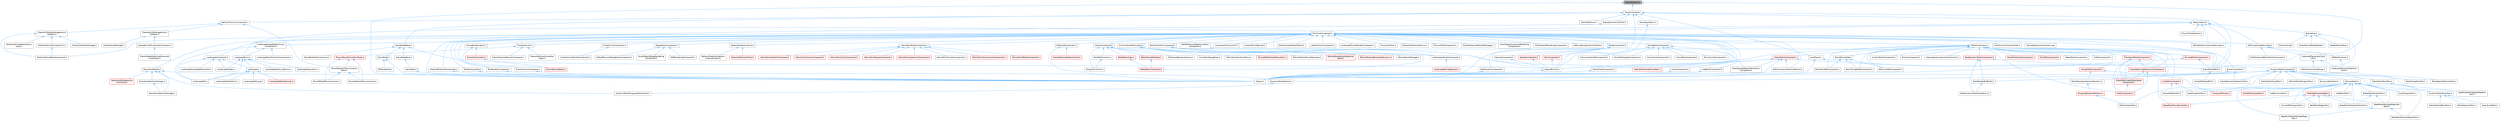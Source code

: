 digraph "PlayerMuteList.h"
{
 // INTERACTIVE_SVG=YES
 // LATEX_PDF_SIZE
  bgcolor="transparent";
  edge [fontname=Helvetica,fontsize=10,labelfontname=Helvetica,labelfontsize=10];
  node [fontname=Helvetica,fontsize=10,shape=box,height=0.2,width=0.4];
  Node1 [id="Node000001",label="PlayerMuteList.h",height=0.2,width=0.4,color="gray40", fillcolor="grey60", style="filled", fontcolor="black",tooltip=" "];
  Node1 -> Node2 [id="edge1_Node000001_Node000002",dir="back",color="steelblue1",style="solid",tooltip=" "];
  Node2 [id="Node000002",label="Engine.h",height=0.2,width=0.4,color="grey40", fillcolor="white", style="filled",URL="$d1/d34/Public_2Engine_8h.html",tooltip=" "];
  Node1 -> Node3 [id="edge2_Node000001_Node000003",dir="back",color="steelblue1",style="solid",tooltip=" "];
  Node3 [id="Node000003",label="EngineSharedPCH.h",height=0.2,width=0.4,color="grey40", fillcolor="white", style="filled",URL="$dc/dbb/EngineSharedPCH_8h.html",tooltip=" "];
  Node3 -> Node4 [id="edge3_Node000003_Node000004",dir="back",color="steelblue1",style="solid",tooltip=" "];
  Node4 [id="Node000004",label="UnrealEdSharedPCH.h",height=0.2,width=0.4,color="grey40", fillcolor="white", style="filled",URL="$d1/de6/UnrealEdSharedPCH_8h.html",tooltip=" "];
  Node1 -> Node5 [id="edge4_Node000001_Node000005",dir="back",color="steelblue1",style="solid",tooltip=" "];
  Node5 [id="Node000005",label="PlayerController.h",height=0.2,width=0.4,color="grey40", fillcolor="white", style="filled",URL="$db/db4/PlayerController_8h.html",tooltip=" "];
  Node5 -> Node6 [id="edge5_Node000005_Node000006",dir="back",color="steelblue1",style="solid",tooltip=" "];
  Node6 [id="Node000006",label="BodyInstance.h",height=0.2,width=0.4,color="grey40", fillcolor="white", style="filled",URL="$d3/d42/BodyInstance_8h.html",tooltip=" "];
  Node6 -> Node7 [id="edge6_Node000006_Node000007",dir="back",color="steelblue1",style="solid",tooltip=" "];
  Node7 [id="Node000007",label="BodySetup.h",height=0.2,width=0.4,color="grey40", fillcolor="white", style="filled",URL="$d8/d7b/BodySetup_8h.html",tooltip=" "];
  Node7 -> Node8 [id="edge7_Node000007_Node000008",dir="back",color="steelblue1",style="solid",tooltip=" "];
  Node8 [id="Node000008",label="ChaosCooking.h",height=0.2,width=0.4,color="grey40", fillcolor="white", style="filled",URL="$de/d88/ChaosCooking_8h.html",tooltip=" "];
  Node7 -> Node9 [id="edge8_Node000007_Node000009",dir="back",color="steelblue1",style="solid",tooltip=" "];
  Node9 [id="Node000009",label="ChaosDerivedDataReader.h",height=0.2,width=0.4,color="grey40", fillcolor="white", style="filled",URL="$de/d70/ChaosDerivedDataReader_8h.html",tooltip=" "];
  Node7 -> Node10 [id="edge9_Node000007_Node000010",dir="back",color="steelblue1",style="solid",tooltip=" "];
  Node10 [id="Node000010",label="DynamicMeshComponent.h",height=0.2,width=0.4,color="grey40", fillcolor="white", style="filled",URL="$d8/d66/DynamicMeshComponent_8h.html",tooltip=" "];
  Node10 -> Node11 [id="edge10_Node000010_Node000011",dir="back",color="steelblue1",style="solid",tooltip=" "];
  Node11 [id="Node000011",label="DataflowEditorWeightMapPaint\lTool.h",height=0.2,width=0.4,color="grey40", fillcolor="white", style="filled",URL="$db/d46/DataflowEditorWeightMapPaintTool_8h.html",tooltip=" "];
  Node10 -> Node12 [id="edge11_Node000010_Node000012",dir="back",color="steelblue1",style="solid",tooltip=" "];
  Node12 [id="Node000012",label="DeformMeshPolygonsTool.h",height=0.2,width=0.4,color="grey40", fillcolor="white", style="filled",URL="$db/d72/DeformMeshPolygonsTool_8h.html",tooltip=" "];
  Node10 -> Node13 [id="edge12_Node000010_Node000013",dir="back",color="steelblue1",style="solid",tooltip=" "];
  Node13 [id="Node000013",label="DynamicMeshActor.h",height=0.2,width=0.4,color="grey40", fillcolor="white", style="filled",URL="$d1/d71/DynamicMeshActor_8h.html",tooltip=" "];
  Node10 -> Node14 [id="edge13_Node000010_Node000014",dir="back",color="steelblue1",style="solid",tooltip=" "];
  Node14 [id="Node000014",label="DynamicMeshBrushTool.h",height=0.2,width=0.4,color="grey40", fillcolor="white", style="filled",URL="$da/d04/DynamicMeshBrushTool_8h.html",tooltip=" "];
  Node14 -> Node15 [id="edge14_Node000014_Node000015",dir="back",color="steelblue1",style="solid",tooltip=" "];
  Node15 [id="Node000015",label="MeshAttributePaintTool.h",height=0.2,width=0.4,color="grey40", fillcolor="white", style="filled",URL="$d3/d29/MeshAttributePaintTool_8h.html",tooltip=" "];
  Node14 -> Node16 [id="edge15_Node000014_Node000016",dir="back",color="steelblue1",style="solid",tooltip=" "];
  Node16 [id="Node000016",label="MeshSelectionTool.h",height=0.2,width=0.4,color="grey40", fillcolor="white", style="filled",URL="$d8/d80/MeshSelectionTool_8h.html",tooltip=" "];
  Node14 -> Node17 [id="edge16_Node000014_Node000017",dir="back",color="steelblue1",style="solid",tooltip=" "];
  Node17 [id="Node000017",label="SeamSculptTool.h",height=0.2,width=0.4,color="grey40", fillcolor="white", style="filled",URL="$d1/d31/SeamSculptTool_8h.html",tooltip=" "];
  Node10 -> Node18 [id="edge17_Node000010_Node000018",dir="back",color="steelblue1",style="solid",tooltip=" "];
  Node18 [id="Node000018",label="DynamicMeshSelector.h",height=0.2,width=0.4,color="grey40", fillcolor="white", style="filled",URL="$dc/d01/DynamicMeshSelector_8h.html",tooltip=" "];
  Node18 -> Node19 [id="edge18_Node000018_Node000019",dir="back",color="steelblue1",style="solid",tooltip=" "];
  Node19 [id="Node000019",label="DynamicMeshPolygroupTransformer.h",height=0.2,width=0.4,color="grey40", fillcolor="white", style="filled",URL="$dc/db2/DynamicMeshPolygroupTransformer_8h.html",tooltip=" "];
  Node10 -> Node20 [id="edge19_Node000010_Node000020",dir="back",color="steelblue1",style="solid",tooltip=" "];
  Node20 [id="Node000020",label="EditUVIslandsTool.h",height=0.2,width=0.4,color="grey40", fillcolor="white", style="filled",URL="$d0/de4/EditUVIslandsTool_8h.html",tooltip=" "];
  Node10 -> Node21 [id="edge20_Node000010_Node000021",dir="back",color="steelblue1",style="solid",tooltip=" "];
  Node21 [id="Node000021",label="MeshGroupPaintTool.h",height=0.2,width=0.4,color="grey40", fillcolor="white", style="filled",URL="$dd/d04/MeshGroupPaintTool_8h.html",tooltip=" "];
  Node10 -> Node22 [id="edge21_Node000010_Node000022",dir="back",color="steelblue1",style="solid",tooltip=" "];
  Node22 [id="Node000022",label="MeshRenderBufferSet.h",height=0.2,width=0.4,color="grey40", fillcolor="white", style="filled",URL="$de/dc2/MeshRenderBufferSet_8h.html",tooltip=" "];
  Node22 -> Node23 [id="edge22_Node000022_Node000023",dir="back",color="steelblue1",style="solid",tooltip=" "];
  Node23 [id="Node000023",label="BaseDynamicMeshSceneProxy.h",height=0.2,width=0.4,color="grey40", fillcolor="white", style="filled",URL="$d2/dee/BaseDynamicMeshSceneProxy_8h.html",tooltip=" "];
  Node10 -> Node24 [id="edge23_Node000010_Node000024",dir="back",color="steelblue1",style="solid",tooltip=" "];
  Node24 [id="Node000024",label="MeshSpaceDeformerTool.h",height=0.2,width=0.4,color="grey40", fillcolor="white", style="filled",URL="$d7/dc8/MeshSpaceDeformerTool_8h.html",tooltip=" "];
  Node10 -> Node25 [id="edge24_Node000010_Node000025",dir="back",color="steelblue1",style="solid",tooltip=" "];
  Node25 [id="Node000025",label="MeshTopologySelectionMechanic.h",height=0.2,width=0.4,color="grey40", fillcolor="white", style="filled",URL="$d5/d15/MeshTopologySelectionMechanic_8h.html",tooltip=" "];
  Node25 -> Node26 [id="edge25_Node000025_Node000026",dir="back",color="steelblue1",style="solid",tooltip=" "];
  Node26 [id="Node000026",label="PolygonSelectionMechanic.h",height=0.2,width=0.4,color="red", fillcolor="#FFF0F0", style="filled",URL="$da/dff/PolygonSelectionMechanic_8h.html",tooltip=" "];
  Node26 -> Node20 [id="edge26_Node000026_Node000020",dir="back",color="steelblue1",style="solid",tooltip=" "];
  Node10 -> Node28 [id="edge27_Node000010_Node000028",dir="back",color="steelblue1",style="solid",tooltip=" "];
  Node28 [id="Node000028",label="MeshVertexPaintTool.h",height=0.2,width=0.4,color="grey40", fillcolor="white", style="filled",URL="$db/d74/MeshVertexPaintTool_8h.html",tooltip=" "];
  Node28 -> Node11 [id="edge28_Node000028_Node000011",dir="back",color="steelblue1",style="solid",tooltip=" "];
  Node10 -> Node29 [id="edge29_Node000010_Node000029",dir="back",color="steelblue1",style="solid",tooltip=" "];
  Node29 [id="Node000029",label="MeshVertexSculptTool.h",height=0.2,width=0.4,color="grey40", fillcolor="white", style="filled",URL="$dc/da6/MeshVertexSculptTool_8h.html",tooltip=" "];
  Node10 -> Node30 [id="edge30_Node000010_Node000030",dir="back",color="steelblue1",style="solid",tooltip=" "];
  Node30 [id="Node000030",label="PreviewMesh.h",height=0.2,width=0.4,color="grey40", fillcolor="white", style="filled",URL="$d6/d30/PreviewMesh_8h.html",tooltip=" "];
  Node30 -> Node31 [id="edge31_Node000030_Node000031",dir="back",color="steelblue1",style="solid",tooltip=" "];
  Node31 [id="Node000031",label="AddPatchTool.h",height=0.2,width=0.4,color="grey40", fillcolor="white", style="filled",URL="$d5/deb/AddPatchTool_8h.html",tooltip=" "];
  Node30 -> Node32 [id="edge32_Node000030_Node000032",dir="back",color="steelblue1",style="solid",tooltip=" "];
  Node32 [id="Node000032",label="AddPrimitiveTool.h",height=0.2,width=0.4,color="grey40", fillcolor="white", style="filled",URL="$d5/dbf/AddPrimitiveTool_8h.html",tooltip=" "];
  Node30 -> Node33 [id="edge33_Node000030_Node000033",dir="back",color="steelblue1",style="solid",tooltip=" "];
  Node33 [id="Node000033",label="BakeMeshAttributeMapsTool.h",height=0.2,width=0.4,color="grey40", fillcolor="white", style="filled",URL="$d8/d14/BakeMeshAttributeMapsTool_8h.html",tooltip=" "];
  Node30 -> Node34 [id="edge34_Node000030_Node000034",dir="back",color="steelblue1",style="solid",tooltip=" "];
  Node34 [id="Node000034",label="BakeMeshAttributeMapsTool\lBase.h",height=0.2,width=0.4,color="grey40", fillcolor="white", style="filled",URL="$dc/d68/BakeMeshAttributeMapsToolBase_8h.html",tooltip=" "];
  Node34 -> Node33 [id="edge35_Node000034_Node000033",dir="back",color="steelblue1",style="solid",tooltip=" "];
  Node34 -> Node35 [id="edge36_Node000034_Node000035",dir="back",color="steelblue1",style="solid",tooltip=" "];
  Node35 [id="Node000035",label="BakeMultiMeshAttributeMaps\lTool.h",height=0.2,width=0.4,color="grey40", fillcolor="white", style="filled",URL="$d7/d65/BakeMultiMeshAttributeMapsTool_8h.html",tooltip=" "];
  Node30 -> Node36 [id="edge37_Node000030_Node000036",dir="back",color="steelblue1",style="solid",tooltip=" "];
  Node36 [id="Node000036",label="BakeMeshAttributeTool.h",height=0.2,width=0.4,color="grey40", fillcolor="white", style="filled",URL="$d0/d82/BakeMeshAttributeTool_8h.html",tooltip=" "];
  Node36 -> Node34 [id="edge38_Node000036_Node000034",dir="back",color="steelblue1",style="solid",tooltip=" "];
  Node36 -> Node37 [id="edge39_Node000036_Node000037",dir="back",color="steelblue1",style="solid",tooltip=" "];
  Node37 [id="Node000037",label="BakeMeshAttributeVertexTool.h",height=0.2,width=0.4,color="grey40", fillcolor="white", style="filled",URL="$d6/d76/BakeMeshAttributeVertexTool_8h.html",tooltip=" "];
  Node30 -> Node37 [id="edge40_Node000030_Node000037",dir="back",color="steelblue1",style="solid",tooltip=" "];
  Node30 -> Node35 [id="edge41_Node000030_Node000035",dir="back",color="steelblue1",style="solid",tooltip=" "];
  Node30 -> Node38 [id="edge42_Node000030_Node000038",dir="back",color="steelblue1",style="solid",tooltip=" "];
  Node38 [id="Node000038",label="ConvertToPolygonsTool.h",height=0.2,width=0.4,color="grey40", fillcolor="white", style="filled",URL="$d7/d5a/ConvertToPolygonsTool_8h.html",tooltip=" "];
  Node30 -> Node39 [id="edge43_Node000030_Node000039",dir="back",color="steelblue1",style="solid",tooltip=" "];
  Node39 [id="Node000039",label="DrawPolygonTool.h",height=0.2,width=0.4,color="grey40", fillcolor="white", style="filled",URL="$d0/d15/DrawPolygonTool_8h.html",tooltip=" "];
  Node30 -> Node14 [id="edge44_Node000030_Node000014",dir="back",color="steelblue1",style="solid",tooltip=" "];
  Node30 -> Node40 [id="edge45_Node000030_Node000040",dir="back",color="steelblue1",style="solid",tooltip=" "];
  Node40 [id="Node000040",label="MeshInspectorTool.h",height=0.2,width=0.4,color="grey40", fillcolor="white", style="filled",URL="$de/da1/MeshInspectorTool_8h.html",tooltip=" "];
  Node30 -> Node41 [id="edge46_Node000030_Node000041",dir="back",color="steelblue1",style="solid",tooltip=" "];
  Node41 [id="Node000041",label="MeshOpPreviewHelpers.h",height=0.2,width=0.4,color="red", fillcolor="#FFF0F0", style="filled",URL="$de/d33/MeshOpPreviewHelpers_8h.html",tooltip=" "];
  Node41 -> Node34 [id="edge47_Node000041_Node000034",dir="back",color="steelblue1",style="solid",tooltip=" "];
  Node41 -> Node37 [id="edge48_Node000041_Node000037",dir="back",color="steelblue1",style="solid",tooltip=" "];
  Node41 -> Node52 [id="edge49_Node000041_Node000052",dir="back",color="steelblue1",style="solid",tooltip=" "];
  Node52 [id="Node000052",label="BaseMeshFromSplinesTool.h",height=0.2,width=0.4,color="red", fillcolor="#FFF0F0", style="filled",URL="$da/d31/BaseMeshFromSplinesTool_8h.html",tooltip=" "];
  Node41 -> Node38 [id="edge50_Node000041_Node000038",dir="back",color="steelblue1",style="solid",tooltip=" "];
  Node41 -> Node75 [id="edge51_Node000041_Node000075",dir="back",color="steelblue1",style="solid",tooltip=" "];
  Node75 [id="Node000075",label="WeldMeshEdgesTool.h",height=0.2,width=0.4,color="grey40", fillcolor="white", style="filled",URL="$d5/d6e/WeldMeshEdgesTool_8h.html",tooltip=" "];
  Node30 -> Node76 [id="edge52_Node000030_Node000076",dir="back",color="steelblue1",style="solid",tooltip=" "];
  Node76 [id="Node000076",label="PolyEditPreviewMesh.h",height=0.2,width=0.4,color="red", fillcolor="#FFF0F0", style="filled",URL="$d2/de8/PolyEditPreviewMesh_8h.html",tooltip=" "];
  Node30 -> Node78 [id="edge53_Node000030_Node000078",dir="back",color="steelblue1",style="solid",tooltip=" "];
  Node78 [id="Node000078",label="UVLayoutPreview.h",height=0.2,width=0.4,color="red", fillcolor="#FFF0F0", style="filled",URL="$dd/d16/UVLayoutPreview_8h.html",tooltip=" "];
  Node30 -> Node81 [id="edge54_Node000030_Node000081",dir="back",color="steelblue1",style="solid",tooltip=" "];
  Node81 [id="Node000081",label="VolumeToMeshTool.h",height=0.2,width=0.4,color="grey40", fillcolor="white", style="filled",URL="$de/d64/VolumeToMeshTool_8h.html",tooltip=" "];
  Node30 -> Node75 [id="edge55_Node000030_Node000075",dir="back",color="steelblue1",style="solid",tooltip=" "];
  Node10 -> Node82 [id="edge56_Node000010_Node000082",dir="back",color="steelblue1",style="solid",tooltip=" "];
  Node82 [id="Node000082",label="SceneGeometrySpatialCache.h",height=0.2,width=0.4,color="grey40", fillcolor="white", style="filled",URL="$d6/d6f/SceneGeometrySpatialCache_8h.html",tooltip=" "];
  Node7 -> Node83 [id="edge57_Node000007_Node000083",dir="back",color="steelblue1",style="solid",tooltip=" "];
  Node83 [id="Node000083",label="SkeletalBodySetup.h",height=0.2,width=0.4,color="grey40", fillcolor="white", style="filled",URL="$dc/dbc/SkeletalBodySetup_8h.html",tooltip=" "];
  Node6 -> Node3 [id="edge58_Node000006_Node000003",dir="back",color="steelblue1",style="solid",tooltip=" "];
  Node6 -> Node84 [id="edge59_Node000006_Node000084",dir="back",color="steelblue1",style="solid",tooltip=" "];
  Node84 [id="Node000084",label="ISMComponentDescriptor.h",height=0.2,width=0.4,color="grey40", fillcolor="white", style="filled",URL="$dd/d82/ISMComponentDescriptor_8h.html",tooltip=" "];
  Node84 -> Node85 [id="edge60_Node000084_Node000085",dir="back",color="steelblue1",style="solid",tooltip=" "];
  Node85 [id="Node000085",label="HLODInstancedStaticMeshComponent.h",height=0.2,width=0.4,color="grey40", fillcolor="white", style="filled",URL="$dd/d88/HLODInstancedStaticMeshComponent_8h.html",tooltip=" "];
  Node84 -> Node86 [id="edge61_Node000084_Node000086",dir="back",color="steelblue1",style="solid",tooltip=" "];
  Node86 [id="Node000086",label="ISMPartitionActor.h",height=0.2,width=0.4,color="grey40", fillcolor="white", style="filled",URL="$d8/dac/ISMPartitionActor_8h.html",tooltip=" "];
  Node86 -> Node87 [id="edge62_Node000086_Node000087",dir="back",color="steelblue1",style="solid",tooltip=" "];
  Node87 [id="Node000087",label="InstancedPlacementPartition\lActor.h",height=0.2,width=0.4,color="grey40", fillcolor="white", style="filled",URL="$dd/d43/InstancedPlacementPartitionActor_8h.html",tooltip=" "];
  Node84 -> Node88 [id="edge63_Node000084_Node000088",dir="back",color="steelblue1",style="solid",tooltip=" "];
  Node88 [id="Node000088",label="InstancedPlacementClient\lInfo.h",height=0.2,width=0.4,color="grey40", fillcolor="white", style="filled",URL="$d0/d12/InstancedPlacementClientInfo_8h.html",tooltip=" "];
  Node88 -> Node89 [id="edge64_Node000088_Node000089",dir="back",color="steelblue1",style="solid",tooltip=" "];
  Node89 [id="Node000089",label="EditorPlacementSettings.h",height=0.2,width=0.4,color="grey40", fillcolor="white", style="filled",URL="$dd/daf/EditorPlacementSettings_8h.html",tooltip=" "];
  Node88 -> Node87 [id="edge65_Node000088_Node000087",dir="back",color="steelblue1",style="solid",tooltip=" "];
  Node6 -> Node90 [id="edge66_Node000006_Node000090",dir="back",color="steelblue1",style="solid",tooltip=" "];
  Node90 [id="Node000090",label="LandscapeProxy.h",height=0.2,width=0.4,color="grey40", fillcolor="white", style="filled",URL="$db/dae/LandscapeProxy_8h.html",tooltip=" "];
  Node90 -> Node91 [id="edge67_Node000090_Node000091",dir="back",color="steelblue1",style="solid",tooltip=" "];
  Node91 [id="Node000091",label="Landscape.h",height=0.2,width=0.4,color="grey40", fillcolor="white", style="filled",URL="$d5/dd6/Landscape_8h.html",tooltip=" "];
  Node91 -> Node92 [id="edge68_Node000091_Node000092",dir="back",color="steelblue1",style="solid",tooltip=" "];
  Node92 [id="Node000092",label="LandscapeEdit.h",height=0.2,width=0.4,color="grey40", fillcolor="white", style="filled",URL="$df/d61/LandscapeEdit_8h.html",tooltip=" "];
  Node91 -> Node93 [id="edge69_Node000091_Node000093",dir="back",color="steelblue1",style="solid",tooltip=" "];
  Node93 [id="Node000093",label="LandscapeEditLayer.h",height=0.2,width=0.4,color="grey40", fillcolor="white", style="filled",URL="$d2/d34/LandscapeEditLayer_8h.html",tooltip=" "];
  Node91 -> Node94 [id="edge70_Node000091_Node000094",dir="back",color="steelblue1",style="solid",tooltip=" "];
  Node94 [id="Node000094",label="LandscapeEditorServices.h",height=0.2,width=0.4,color="red", fillcolor="#FFF0F0", style="filled",URL="$d0/de9/LandscapeEditorServices_8h.html",tooltip=" "];
  Node91 -> Node96 [id="edge71_Node000091_Node000096",dir="back",color="steelblue1",style="solid",tooltip=" "];
  Node96 [id="Node000096",label="LandscapeNotification.h",height=0.2,width=0.4,color="grey40", fillcolor="white", style="filled",URL="$d7/de3/LandscapeNotification_8h.html",tooltip=" "];
  Node90 -> Node92 [id="edge72_Node000090_Node000092",dir="back",color="steelblue1",style="solid",tooltip=" "];
  Node90 -> Node97 [id="edge73_Node000090_Node000097",dir="back",color="steelblue1",style="solid",tooltip=" "];
  Node97 [id="Node000097",label="LandscapeRender.h",height=0.2,width=0.4,color="grey40", fillcolor="white", style="filled",URL="$df/d67/LandscapeRender_8h.html",tooltip=" "];
  Node90 -> Node98 [id="edge74_Node000090_Node000098",dir="back",color="steelblue1",style="solid",tooltip=" "];
  Node98 [id="Node000098",label="LandscapeStreamingProxy.h",height=0.2,width=0.4,color="grey40", fillcolor="white", style="filled",URL="$de/d5a/LandscapeStreamingProxy_8h.html",tooltip=" "];
  Node90 -> Node99 [id="edge75_Node000090_Node000099",dir="back",color="steelblue1",style="solid",tooltip=" "];
  Node99 [id="Node000099",label="LandscapeSubsystem.h",height=0.2,width=0.4,color="grey40", fillcolor="white", style="filled",URL="$d7/ddd/LandscapeSubsystem_8h.html",tooltip=" "];
  Node6 -> Node100 [id="edge76_Node000006_Node000100",dir="back",color="steelblue1",style="solid",tooltip=" "];
  Node100 [id="Node000100",label="PhysicsThreadLibrary.h",height=0.2,width=0.4,color="grey40", fillcolor="white", style="filled",URL="$dd/df6/PhysicsThreadLibrary_8h.html",tooltip=" "];
  Node6 -> Node101 [id="edge77_Node000006_Node000101",dir="back",color="steelblue1",style="solid",tooltip=" "];
  Node101 [id="Node000101",label="PrimitiveComponent.h",height=0.2,width=0.4,color="grey40", fillcolor="white", style="filled",URL="$df/d9f/PrimitiveComponent_8h.html",tooltip=" "];
  Node101 -> Node102 [id="edge78_Node000101_Node000102",dir="back",color="steelblue1",style="solid",tooltip=" "];
  Node102 [id="Node000102",label="ActorPrimitiveColorHandler.h",height=0.2,width=0.4,color="grey40", fillcolor="white", style="filled",URL="$d4/d72/ActorPrimitiveColorHandler_8h.html",tooltip=" "];
  Node101 -> Node103 [id="edge79_Node000101_Node000103",dir="back",color="steelblue1",style="solid",tooltip=" "];
  Node103 [id="Node000103",label="ArrowComponent.h",height=0.2,width=0.4,color="grey40", fillcolor="white", style="filled",URL="$db/d35/ArrowComponent_8h.html",tooltip=" "];
  Node103 -> Node2 [id="edge80_Node000103_Node000002",dir="back",color="steelblue1",style="solid",tooltip=" "];
  Node101 -> Node104 [id="edge81_Node000101_Node000104",dir="back",color="steelblue1",style="solid",tooltip=" "];
  Node104 [id="Node000104",label="AsyncRegisterLevelContext.cpp",height=0.2,width=0.4,color="grey40", fillcolor="white", style="filled",URL="$da/df8/AsyncRegisterLevelContext_8cpp.html",tooltip=" "];
  Node101 -> Node105 [id="edge82_Node000101_Node000105",dir="back",color="steelblue1",style="solid",tooltip=" "];
  Node105 [id="Node000105",label="BakedShallowWaterSimulation\lComponent.h",height=0.2,width=0.4,color="grey40", fillcolor="white", style="filled",URL="$d4/dbc/BakedShallowWaterSimulationComponent_8h.html",tooltip=" "];
  Node105 -> Node106 [id="edge83_Node000105_Node000106",dir="back",color="steelblue1",style="solid",tooltip=" "];
  Node106 [id="Node000106",label="WaterBodyComponent.h",height=0.2,width=0.4,color="red", fillcolor="#FFF0F0", style="filled",URL="$db/d59/WaterBodyComponent_8h.html",tooltip=" "];
  Node101 -> Node119 [id="edge84_Node000101_Node000119",dir="back",color="steelblue1",style="solid",tooltip=" "];
  Node119 [id="Node000119",label="BillboardComponent.h",height=0.2,width=0.4,color="grey40", fillcolor="white", style="filled",URL="$db/d72/BillboardComponent_8h.html",tooltip=" "];
  Node119 -> Node120 [id="edge85_Node000119_Node000120",dir="back",color="steelblue1",style="solid",tooltip=" "];
  Node120 [id="Node000120",label="ChaosDeformableSolverActor.h",height=0.2,width=0.4,color="red", fillcolor="#FFF0F0", style="filled",URL="$d2/de9/ChaosDeformableSolverActor_8h.html",tooltip=" "];
  Node119 -> Node2 [id="edge86_Node000119_Node000002",dir="back",color="steelblue1",style="solid",tooltip=" "];
  Node101 -> Node124 [id="edge87_Node000101_Node000124",dir="back",color="steelblue1",style="solid",tooltip=" "];
  Node124 [id="Node000124",label="BrushComponent.h",height=0.2,width=0.4,color="grey40", fillcolor="white", style="filled",URL="$d0/d9c/BrushComponent_8h.html",tooltip=" "];
  Node124 -> Node2 [id="edge88_Node000124_Node000002",dir="back",color="steelblue1",style="solid",tooltip=" "];
  Node124 -> Node82 [id="edge89_Node000124_Node000082",dir="back",color="steelblue1",style="solid",tooltip=" "];
  Node101 -> Node125 [id="edge90_Node000101_Node000125",dir="back",color="steelblue1",style="solid",tooltip=" "];
  Node125 [id="Node000125",label="ClusterUnionComponent.h",height=0.2,width=0.4,color="grey40", fillcolor="white", style="filled",URL="$d0/d16/ClusterUnionComponent_8h.html",tooltip=" "];
  Node125 -> Node126 [id="edge91_Node000125_Node000126",dir="back",color="steelblue1",style="solid",tooltip=" "];
  Node126 [id="Node000126",label="ClusterUnionVehicleComponent.h",height=0.2,width=0.4,color="grey40", fillcolor="white", style="filled",URL="$dd/deb/ClusterUnionVehicleComponent_8h.html",tooltip=" "];
  Node101 -> Node127 [id="edge92_Node000101_Node000127",dir="back",color="steelblue1",style="solid",tooltip=" "];
  Node127 [id="Node000127",label="ComponentCollisionUtil.h",height=0.2,width=0.4,color="grey40", fillcolor="white", style="filled",URL="$d9/d1c/ComponentCollisionUtil_8h.html",tooltip=" "];
  Node101 -> Node128 [id="edge93_Node000101_Node000128",dir="back",color="steelblue1",style="solid",tooltip=" "];
  Node128 [id="Node000128",label="CustomPhysXPayload.h",height=0.2,width=0.4,color="grey40", fillcolor="white", style="filled",URL="$d3/d90/CustomPhysXPayload_8h.html",tooltip=" "];
  Node101 -> Node129 [id="edge94_Node000101_Node000129",dir="back",color="steelblue1",style="solid",tooltip=" "];
  Node129 [id="Node000129",label="DebugDrawComponent.h",height=0.2,width=0.4,color="grey40", fillcolor="white", style="filled",URL="$d9/dae/DebugDrawComponent_8h.html",tooltip=" "];
  Node129 -> Node130 [id="edge95_Node000129_Node000130",dir="back",color="steelblue1",style="solid",tooltip=" "];
  Node130 [id="Node000130",label="EQSRenderingComponent.h",height=0.2,width=0.4,color="grey40", fillcolor="white", style="filled",URL="$df/d63/EQSRenderingComponent_8h.html",tooltip=" "];
  Node129 -> Node131 [id="edge96_Node000129_Node000131",dir="back",color="steelblue1",style="solid",tooltip=" "];
  Node131 [id="Node000131",label="PathedPhysicsDebugDrawComponent.h",height=0.2,width=0.4,color="grey40", fillcolor="white", style="filled",URL="$d9/dd8/PathedPhysicsDebugDrawComponent_8h.html",tooltip=" "];
  Node129 -> Node132 [id="edge97_Node000129_Node000132",dir="back",color="steelblue1",style="solid",tooltip=" "];
  Node132 [id="Node000132",label="SmartObjectDebugRendering\lComponent.h",height=0.2,width=0.4,color="grey40", fillcolor="white", style="filled",URL="$d2/db9/SmartObjectDebugRenderingComponent_8h.html",tooltip=" "];
  Node101 -> Node133 [id="edge98_Node000101_Node000133",dir="back",color="steelblue1",style="solid",tooltip=" "];
  Node133 [id="Node000133",label="DrawFrustumComponent.h",height=0.2,width=0.4,color="grey40", fillcolor="white", style="filled",URL="$db/d24/DrawFrustumComponent_8h.html",tooltip=" "];
  Node133 -> Node2 [id="edge99_Node000133_Node000002",dir="back",color="steelblue1",style="solid",tooltip=" "];
  Node101 -> Node134 [id="edge100_Node000101_Node000134",dir="back",color="steelblue1",style="solid",tooltip=" "];
  Node134 [id="Node000134",label="EditorComponentSourceFactory.h",height=0.2,width=0.4,color="grey40", fillcolor="white", style="filled",URL="$d4/d35/EditorComponentSourceFactory_8h.html",tooltip=" "];
  Node101 -> Node135 [id="edge101_Node000101_Node000135",dir="back",color="steelblue1",style="solid",tooltip=" "];
  Node135 [id="Node000135",label="EditorViewportSelectability.h",height=0.2,width=0.4,color="grey40", fillcolor="white", style="filled",URL="$d0/da6/EditorViewportSelectability_8h.html",tooltip=" "];
  Node101 -> Node136 [id="edge102_Node000101_Node000136",dir="back",color="steelblue1",style="solid",tooltip=" "];
  Node136 [id="Node000136",label="EngineMinimal.h",height=0.2,width=0.4,color="grey40", fillcolor="white", style="filled",URL="$d0/d2c/EngineMinimal_8h.html",tooltip=" "];
  Node136 -> Node2 [id="edge103_Node000136_Node000002",dir="back",color="steelblue1",style="solid",tooltip=" "];
  Node101 -> Node3 [id="edge104_Node000101_Node000003",dir="back",color="steelblue1",style="solid",tooltip=" "];
  Node101 -> Node137 [id="edge105_Node000101_Node000137",dir="back",color="steelblue1",style="solid",tooltip=" "];
  Node137 [id="Node000137",label="FloorQueryUtils.h",height=0.2,width=0.4,color="grey40", fillcolor="white", style="filled",URL="$df/d2a/FloorQueryUtils_8h.html",tooltip=" "];
  Node137 -> Node138 [id="edge106_Node000137_Node000138",dir="back",color="steelblue1",style="solid",tooltip=" "];
  Node138 [id="Node000138",label="ChaosCharacterMoverComponent.h",height=0.2,width=0.4,color="grey40", fillcolor="white", style="filled",URL="$d5/dd2/ChaosCharacterMoverComponent_8h.html",tooltip=" "];
  Node137 -> Node139 [id="edge107_Node000137_Node000139",dir="back",color="steelblue1",style="solid",tooltip=" "];
  Node139 [id="Node000139",label="CharacterMoverSimulation\lTypes.h",height=0.2,width=0.4,color="grey40", fillcolor="white", style="filled",URL="$df/dcc/CharacterMoverSimulationTypes_8h.html",tooltip=" "];
  Node137 -> Node140 [id="edge108_Node000137_Node000140",dir="back",color="steelblue1",style="solid",tooltip=" "];
  Node140 [id="Node000140",label="PhysicsMoverSimulationTypes.h",height=0.2,width=0.4,color="red", fillcolor="#FFF0F0", style="filled",URL="$d1/d2f/PhysicsMoverSimulationTypes_8h.html",tooltip=" "];
  Node140 -> Node141 [id="edge109_Node000140_Node000141",dir="back",color="steelblue1",style="solid",tooltip=" "];
  Node141 [id="Node000141",label="MoverNetworkPhysicsLiaison.h",height=0.2,width=0.4,color="grey40", fillcolor="white", style="filled",URL="$d7/d6a/MoverNetworkPhysicsLiaison_8h.html",tooltip=" "];
  Node140 -> Node142 [id="edge110_Node000140_Node000142",dir="back",color="steelblue1",style="solid",tooltip=" "];
  Node142 [id="Node000142",label="MoverNetworkPhysicsLiaison\lBase.h",height=0.2,width=0.4,color="grey40", fillcolor="white", style="filled",URL="$d6/d54/MoverNetworkPhysicsLiaisonBase_8h.html",tooltip=" "];
  Node142 -> Node141 [id="edge111_Node000142_Node000141",dir="back",color="steelblue1",style="solid",tooltip=" "];
  Node142 -> Node143 [id="edge112_Node000142_Node000143",dir="back",color="steelblue1",style="solid",tooltip=" "];
  Node143 [id="Node000143",label="MoverPathedPhysicsLiaison.h",height=0.2,width=0.4,color="grey40", fillcolor="white", style="filled",URL="$d8/d2d/MoverPathedPhysicsLiaison_8h.html",tooltip=" "];
  Node140 -> Node143 [id="edge113_Node000140_Node000143",dir="back",color="steelblue1",style="solid",tooltip=" "];
  Node101 -> Node150 [id="edge114_Node000101_Node000150",dir="back",color="steelblue1",style="solid",tooltip=" "];
  Node150 [id="Node000150",label="GeometrySelector.h",height=0.2,width=0.4,color="grey40", fillcolor="white", style="filled",URL="$d5/d67/GeometrySelector_8h.html",tooltip=" "];
  Node150 -> Node19 [id="edge115_Node000150_Node000019",dir="back",color="steelblue1",style="solid",tooltip=" "];
  Node150 -> Node18 [id="edge116_Node000150_Node000018",dir="back",color="steelblue1",style="solid",tooltip=" "];
  Node150 -> Node151 [id="edge117_Node000150_Node000151",dir="back",color="steelblue1",style="solid",tooltip=" "];
  Node151 [id="Node000151",label="GeometrySelectionChanges.h",height=0.2,width=0.4,color="grey40", fillcolor="white", style="filled",URL="$d2/d21/GeometrySelectionChanges_8h.html",tooltip=" "];
  Node151 -> Node152 [id="edge118_Node000151_Node000152",dir="back",color="steelblue1",style="solid",tooltip=" "];
  Node152 [id="Node000152",label="GeometrySelectionManager.h",height=0.2,width=0.4,color="grey40", fillcolor="white", style="filled",URL="$d9/d43/GeometrySelectionManager_8h.html",tooltip=" "];
  Node150 -> Node152 [id="edge119_Node000150_Node000152",dir="back",color="steelblue1",style="solid",tooltip=" "];
  Node150 -> Node153 [id="edge120_Node000150_Node000153",dir="back",color="steelblue1",style="solid",tooltip=" "];
  Node153 [id="Node000153",label="SelectionEditInteractive\lCommand.h",height=0.2,width=0.4,color="red", fillcolor="#FFF0F0", style="filled",URL="$d8/db5/SelectionEditInteractiveCommand_8h.html",tooltip=" "];
  Node101 -> Node158 [id="edge121_Node000101_Node000158",dir="back",color="steelblue1",style="solid",tooltip=" "];
  Node158 [id="Node000158",label="GizmoBaseComponent.h",height=0.2,width=0.4,color="grey40", fillcolor="white", style="filled",URL="$db/dfd/GizmoBaseComponent_8h.html",tooltip=" "];
  Node158 -> Node159 [id="edge122_Node000158_Node000159",dir="back",color="steelblue1",style="solid",tooltip=" "];
  Node159 [id="Node000159",label="GizmoArrowComponent.h",height=0.2,width=0.4,color="grey40", fillcolor="white", style="filled",URL="$d9/df9/GizmoArrowComponent_8h.html",tooltip=" "];
  Node158 -> Node160 [id="edge123_Node000158_Node000160",dir="back",color="steelblue1",style="solid",tooltip=" "];
  Node160 [id="Node000160",label="GizmoBoxComponent.h",height=0.2,width=0.4,color="grey40", fillcolor="white", style="filled",URL="$d4/d84/GizmoBoxComponent_8h.html",tooltip=" "];
  Node158 -> Node161 [id="edge124_Node000158_Node000161",dir="back",color="steelblue1",style="solid",tooltip=" "];
  Node161 [id="Node000161",label="GizmoCircleComponent.h",height=0.2,width=0.4,color="grey40", fillcolor="white", style="filled",URL="$d3/d78/GizmoCircleComponent_8h.html",tooltip=" "];
  Node158 -> Node162 [id="edge125_Node000158_Node000162",dir="back",color="steelblue1",style="solid",tooltip=" "];
  Node162 [id="Node000162",label="GizmoLineHandleComponent.h",height=0.2,width=0.4,color="grey40", fillcolor="white", style="filled",URL="$d3/d98/GizmoLineHandleComponent_8h.html",tooltip=" "];
  Node158 -> Node163 [id="edge126_Node000158_Node000163",dir="back",color="steelblue1",style="solid",tooltip=" "];
  Node163 [id="Node000163",label="GizmoRectangleComponent.h",height=0.2,width=0.4,color="grey40", fillcolor="white", style="filled",URL="$d9/ded/GizmoRectangleComponent_8h.html",tooltip=" "];
  Node158 -> Node164 [id="edge127_Node000158_Node000164",dir="back",color="steelblue1",style="solid",tooltip=" "];
  Node164 [id="Node000164",label="ViewAdjustedStaticMeshGizmo\lComponent.h",height=0.2,width=0.4,color="grey40", fillcolor="white", style="filled",URL="$d3/d99/ViewAdjustedStaticMeshGizmoComponent_8h.html",tooltip=" "];
  Node101 -> Node165 [id="edge128_Node000101_Node000165",dir="back",color="steelblue1",style="solid",tooltip=" "];
  Node165 [id="Node000165",label="GizmoRenderingUtil.h",height=0.2,width=0.4,color="grey40", fillcolor="white", style="filled",URL="$d0/d40/GizmoRenderingUtil_8h.html",tooltip=" "];
  Node165 -> Node166 [id="edge129_Node000165_Node000166",dir="back",color="steelblue1",style="solid",tooltip=" "];
  Node166 [id="Node000166",label="GizmoElementBase.h",height=0.2,width=0.4,color="red", fillcolor="#FFF0F0", style="filled",URL="$d5/d19/GizmoElementBase_8h.html",tooltip=" "];
  Node165 -> Node182 [id="edge130_Node000165_Node000182",dir="back",color="steelblue1",style="solid",tooltip=" "];
  Node182 [id="Node000182",label="GizmoViewContext.h",height=0.2,width=0.4,color="red", fillcolor="#FFF0F0", style="filled",URL="$dd/d1a/GizmoViewContext_8h.html",tooltip=" "];
  Node182 -> Node166 [id="edge131_Node000182_Node000166",dir="back",color="steelblue1",style="solid",tooltip=" "];
  Node101 -> Node84 [id="edge132_Node000101_Node000084",dir="back",color="steelblue1",style="solid",tooltip=" "];
  Node101 -> Node184 [id="edge133_Node000101_Node000184",dir="back",color="steelblue1",style="solid",tooltip=" "];
  Node184 [id="Node000184",label="LakeCollisionComponent.h",height=0.2,width=0.4,color="grey40", fillcolor="white", style="filled",URL="$d6/d05/LakeCollisionComponent_8h.html",tooltip=" "];
  Node101 -> Node185 [id="edge134_Node000101_Node000185",dir="back",color="steelblue1",style="solid",tooltip=" "];
  Node185 [id="Node000185",label="LandscapeComponent.h",height=0.2,width=0.4,color="grey40", fillcolor="white", style="filled",URL="$d4/dba/LandscapeComponent_8h.html",tooltip=" "];
  Node185 -> Node91 [id="edge135_Node000185_Node000091",dir="back",color="steelblue1",style="solid",tooltip=" "];
  Node185 -> Node92 [id="edge136_Node000185_Node000092",dir="back",color="steelblue1",style="solid",tooltip=" "];
  Node185 -> Node186 [id="edge137_Node000185_Node000186",dir="back",color="steelblue1",style="solid",tooltip=" "];
  Node186 [id="Node000186",label="LandscapeGrassWeightExporter.h",height=0.2,width=0.4,color="grey40", fillcolor="white", style="filled",URL="$de/d64/LandscapeGrassWeightExporter_8h.html",tooltip=" "];
  Node185 -> Node97 [id="edge138_Node000185_Node000097",dir="back",color="steelblue1",style="solid",tooltip=" "];
  Node101 -> Node187 [id="edge139_Node000101_Node000187",dir="back",color="steelblue1",style="solid",tooltip=" "];
  Node187 [id="Node000187",label="LandscapeGizmoRenderComponent.h",height=0.2,width=0.4,color="grey40", fillcolor="white", style="filled",URL="$d0/d84/LandscapeGizmoRenderComponent_8h.html",tooltip=" "];
  Node101 -> Node188 [id="edge140_Node000101_Node000188",dir="back",color="steelblue1",style="solid",tooltip=" "];
  Node188 [id="Node000188",label="LandscapeHeightfieldCollision\lComponent.h",height=0.2,width=0.4,color="grey40", fillcolor="white", style="filled",URL="$d2/d06/LandscapeHeightfieldCollisionComponent_8h.html",tooltip=" "];
  Node188 -> Node92 [id="edge141_Node000188_Node000092",dir="back",color="steelblue1",style="solid",tooltip=" "];
  Node188 -> Node189 [id="edge142_Node000188_Node000189",dir="back",color="steelblue1",style="solid",tooltip=" "];
  Node189 [id="Node000189",label="LandscapeMeshCollisionComponent.h",height=0.2,width=0.4,color="grey40", fillcolor="white", style="filled",URL="$d0/dab/LandscapeMeshCollisionComponent_8h.html",tooltip=" "];
  Node188 -> Node90 [id="edge143_Node000188_Node000090",dir="back",color="steelblue1",style="solid",tooltip=" "];
  Node101 -> Node190 [id="edge144_Node000101_Node000190",dir="back",color="steelblue1",style="solid",tooltip=" "];
  Node190 [id="Node000190",label="LandscapeSplinesComponent.h",height=0.2,width=0.4,color="grey40", fillcolor="white", style="filled",URL="$d4/d7e/LandscapeSplinesComponent_8h.html",tooltip=" "];
  Node190 -> Node191 [id="edge145_Node000190_Node000191",dir="back",color="steelblue1",style="solid",tooltip=" "];
  Node191 [id="Node000191",label="LandscapeSplineSegment.h",height=0.2,width=0.4,color="red", fillcolor="#FFF0F0", style="filled",URL="$d4/d8d/LandscapeSplineSegment_8h.html",tooltip=" "];
  Node101 -> Node193 [id="edge146_Node000101_Node000193",dir="back",color="steelblue1",style="solid",tooltip=" "];
  Node193 [id="Node000193",label="LineBatchComponent.h",height=0.2,width=0.4,color="grey40", fillcolor="white", style="filled",URL="$d4/dd8/LineBatchComponent_8h.html",tooltip=" "];
  Node193 -> Node2 [id="edge147_Node000193_Node000002",dir="back",color="steelblue1",style="solid",tooltip=" "];
  Node101 -> Node194 [id="edge148_Node000101_Node000194",dir="back",color="steelblue1",style="solid",tooltip=" "];
  Node194 [id="Node000194",label="MaterialBillboardComponent.h",height=0.2,width=0.4,color="grey40", fillcolor="white", style="filled",URL="$d0/d98/MaterialBillboardComponent_8h.html",tooltip=" "];
  Node194 -> Node2 [id="edge149_Node000194_Node000002",dir="back",color="steelblue1",style="solid",tooltip=" "];
  Node101 -> Node195 [id="edge150_Node000101_Node000195",dir="back",color="steelblue1",style="solid",tooltip=" "];
  Node195 [id="Node000195",label="MeshComponent.h",height=0.2,width=0.4,color="grey40", fillcolor="white", style="filled",URL="$dd/d57/MeshComponent_8h.html",tooltip=" "];
  Node195 -> Node196 [id="edge151_Node000195_Node000196",dir="back",color="steelblue1",style="solid",tooltip=" "];
  Node196 [id="Node000196",label="BaseDynamicMeshComponent.h",height=0.2,width=0.4,color="red", fillcolor="#FFF0F0", style="filled",URL="$d3/df4/BaseDynamicMeshComponent_8h.html",tooltip=" "];
  Node196 -> Node23 [id="edge152_Node000196_Node000023",dir="back",color="steelblue1",style="solid",tooltip=" "];
  Node196 -> Node10 [id="edge153_Node000196_Node000010",dir="back",color="steelblue1",style="solid",tooltip=" "];
  Node196 -> Node22 [id="edge154_Node000196_Node000022",dir="back",color="steelblue1",style="solid",tooltip=" "];
  Node195 -> Node214 [id="edge155_Node000195_Node000214",dir="back",color="steelblue1",style="solid",tooltip=" "];
  Node214 [id="Node000214",label="BasicElementSet.h",height=0.2,width=0.4,color="grey40", fillcolor="white", style="filled",URL="$de/d31/BasicElementSet_8h.html",tooltip=" "];
  Node214 -> Node215 [id="edge156_Node000214_Node000215",dir="back",color="steelblue1",style="solid",tooltip=" "];
  Node215 [id="Node000215",label="BasicLineSetComponent.h",height=0.2,width=0.4,color="grey40", fillcolor="white", style="filled",URL="$da/d78/BasicLineSetComponent_8h.html",tooltip=" "];
  Node214 -> Node216 [id="edge157_Node000214_Node000216",dir="back",color="steelblue1",style="solid",tooltip=" "];
  Node216 [id="Node000216",label="BasicPointSetComponent.h",height=0.2,width=0.4,color="grey40", fillcolor="white", style="filled",URL="$d4/d5f/BasicPointSetComponent_8h.html",tooltip=" "];
  Node214 -> Node217 [id="edge158_Node000214_Node000217",dir="back",color="steelblue1",style="solid",tooltip=" "];
  Node217 [id="Node000217",label="BasicTriangleSetComponent.h",height=0.2,width=0.4,color="grey40", fillcolor="white", style="filled",URL="$d0/d56/BasicTriangleSetComponent_8h.html",tooltip=" "];
  Node195 -> Node215 [id="edge159_Node000195_Node000215",dir="back",color="steelblue1",style="solid",tooltip=" "];
  Node195 -> Node216 [id="edge160_Node000195_Node000216",dir="back",color="steelblue1",style="solid",tooltip=" "];
  Node195 -> Node217 [id="edge161_Node000195_Node000217",dir="back",color="steelblue1",style="solid",tooltip=" "];
  Node195 -> Node218 [id="edge162_Node000195_Node000218",dir="back",color="steelblue1",style="solid",tooltip=" "];
  Node218 [id="Node000218",label="CableComponent.h",height=0.2,width=0.4,color="grey40", fillcolor="white", style="filled",URL="$d4/dd5/CableComponent_8h.html",tooltip=" "];
  Node195 -> Node219 [id="edge163_Node000195_Node000219",dir="back",color="steelblue1",style="solid",tooltip=" "];
  Node219 [id="Node000219",label="ChaosDeformablePhysicsComponent.h",height=0.2,width=0.4,color="red", fillcolor="#FFF0F0", style="filled",URL="$d3/da9/ChaosDeformablePhysicsComponent_8h.html",tooltip=" "];
  Node219 -> Node223 [id="edge164_Node000219_Node000223",dir="back",color="steelblue1",style="solid",tooltip=" "];
  Node223 [id="Node000223",label="ChaosDeformableTetrahedral\lComponent.h",height=0.2,width=0.4,color="red", fillcolor="#FFF0F0", style="filled",URL="$d3/db3/ChaosDeformableTetrahedralComponent_8h.html",tooltip=" "];
  Node223 -> Node225 [id="edge165_Node000223_Node000225",dir="back",color="steelblue1",style="solid",tooltip=" "];
  Node225 [id="Node000225",label="FleshComponent.h",height=0.2,width=0.4,color="red", fillcolor="#FFF0F0", style="filled",URL="$d0/d29/FleshComponent_8h.html",tooltip=" "];
  Node219 -> Node225 [id="edge166_Node000219_Node000225",dir="back",color="steelblue1",style="solid",tooltip=" "];
  Node195 -> Node223 [id="edge167_Node000195_Node000223",dir="back",color="steelblue1",style="solid",tooltip=" "];
  Node195 -> Node227 [id="edge168_Node000195_Node000227",dir="back",color="steelblue1",style="solid",tooltip=" "];
  Node227 [id="Node000227",label="CustomMeshComponent.h",height=0.2,width=0.4,color="grey40", fillcolor="white", style="filled",URL="$de/d34/CustomMeshComponent_8h.html",tooltip=" "];
  Node195 -> Node136 [id="edge169_Node000195_Node000136",dir="back",color="steelblue1",style="solid",tooltip=" "];
  Node195 -> Node3 [id="edge170_Node000195_Node000003",dir="back",color="steelblue1",style="solid",tooltip=" "];
  Node195 -> Node225 [id="edge171_Node000195_Node000225",dir="back",color="steelblue1",style="solid",tooltip=" "];
  Node195 -> Node228 [id="edge172_Node000195_Node000228",dir="back",color="steelblue1",style="solid",tooltip=" "];
  Node228 [id="Node000228",label="GroomComponent.h",height=0.2,width=0.4,color="grey40", fillcolor="white", style="filled",URL="$de/d2e/GroomComponent_8h.html",tooltip=" "];
  Node195 -> Node229 [id="edge173_Node000195_Node000229",dir="back",color="steelblue1",style="solid",tooltip=" "];
  Node229 [id="Node000229",label="HeterogeneousVolumeComponent.h",height=0.2,width=0.4,color="grey40", fillcolor="white", style="filled",URL="$d6/daf/HeterogeneousVolumeComponent_8h.html",tooltip=" "];
  Node195 -> Node230 [id="edge174_Node000195_Node000230",dir="back",color="steelblue1",style="solid",tooltip=" "];
  Node230 [id="Node000230",label="LineSetComponent.h",height=0.2,width=0.4,color="red", fillcolor="#FFF0F0", style="filled",URL="$d7/d6b/LineSetComponent_8h.html",tooltip=" "];
  Node230 -> Node40 [id="edge175_Node000230_Node000040",dir="back",color="steelblue1",style="solid",tooltip=" "];
  Node230 -> Node81 [id="edge176_Node000230_Node000081",dir="back",color="steelblue1",style="solid",tooltip=" "];
  Node195 -> Node233 [id="edge177_Node000195_Node000233",dir="back",color="steelblue1",style="solid",tooltip=" "];
  Node233 [id="Node000233",label="MeshWireframeComponent.h",height=0.2,width=0.4,color="red", fillcolor="#FFF0F0", style="filled",URL="$d7/d66/MeshWireframeComponent_8h.html",tooltip=" "];
  Node195 -> Node234 [id="edge178_Node000195_Node000234",dir="back",color="steelblue1",style="solid",tooltip=" "];
  Node234 [id="Node000234",label="PointSetComponent.h",height=0.2,width=0.4,color="red", fillcolor="#FFF0F0", style="filled",URL="$d8/d54/PointSetComponent_8h.html",tooltip=" "];
  Node195 -> Node235 [id="edge179_Node000195_Node000235",dir="back",color="steelblue1",style="solid",tooltip=" "];
  Node235 [id="Node000235",label="ProceduralMeshComponent.h",height=0.2,width=0.4,color="red", fillcolor="#FFF0F0", style="filled",URL="$d5/d29/ProceduralMeshComponent_8h.html",tooltip=" "];
  Node235 -> Node219 [id="edge180_Node000235_Node000219",dir="back",color="steelblue1",style="solid",tooltip=" "];
  Node235 -> Node223 [id="edge181_Node000235_Node000223",dir="back",color="steelblue1",style="solid",tooltip=" "];
  Node235 -> Node225 [id="edge182_Node000235_Node000225",dir="back",color="steelblue1",style="solid",tooltip=" "];
  Node195 -> Node237 [id="edge183_Node000195_Node000237",dir="back",color="steelblue1",style="solid",tooltip=" "];
  Node237 [id="Node000237",label="SkinnedMeshComponent.h",height=0.2,width=0.4,color="red", fillcolor="#FFF0F0", style="filled",URL="$da/d62/SkinnedMeshComponent_8h.html",tooltip=" "];
  Node237 -> Node2 [id="edge184_Node000237_Node000002",dir="back",color="steelblue1",style="solid",tooltip=" "];
  Node237 -> Node3 [id="edge185_Node000237_Node000003",dir="back",color="steelblue1",style="solid",tooltip=" "];
  Node195 -> Node314 [id="edge186_Node000195_Node000314",dir="back",color="steelblue1",style="solid",tooltip=" "];
  Node314 [id="Node000314",label="StaticMeshComponent.h",height=0.2,width=0.4,color="red", fillcolor="#FFF0F0", style="filled",URL="$da/daf/StaticMeshComponent_8h.html",tooltip=" "];
  Node314 -> Node134 [id="edge187_Node000314_Node000134",dir="back",color="steelblue1",style="solid",tooltip=" "];
  Node314 -> Node2 [id="edge188_Node000314_Node000002",dir="back",color="steelblue1",style="solid",tooltip=" "];
  Node314 -> Node136 [id="edge189_Node000314_Node000136",dir="back",color="steelblue1",style="solid",tooltip=" "];
  Node314 -> Node3 [id="edge190_Node000314_Node000003",dir="back",color="steelblue1",style="solid",tooltip=" "];
  Node314 -> Node368 [id="edge191_Node000314_Node000368",dir="back",color="steelblue1",style="solid",tooltip=" "];
  Node368 [id="Node000368",label="StaticMeshSceneProxyDesc.h",height=0.2,width=0.4,color="red", fillcolor="#FFF0F0", style="filled",URL="$d0/d31/StaticMeshSceneProxyDesc_8h.html",tooltip=" "];
  Node314 -> Node164 [id="edge192_Node000314_Node000164",dir="back",color="steelblue1",style="solid",tooltip=" "];
  Node195 -> Node370 [id="edge193_Node000195_Node000370",dir="back",color="steelblue1",style="solid",tooltip=" "];
  Node370 [id="Node000370",label="TriangleSetComponent.h",height=0.2,width=0.4,color="red", fillcolor="#FFF0F0", style="filled",URL="$d0/d95/TriangleSetComponent_8h.html",tooltip=" "];
  Node370 -> Node25 [id="edge194_Node000370_Node000025",dir="back",color="steelblue1",style="solid",tooltip=" "];
  Node370 -> Node78 [id="edge195_Node000370_Node000078",dir="back",color="steelblue1",style="solid",tooltip=" "];
  Node195 -> Node371 [id="edge196_Node000195_Node000371",dir="back",color="steelblue1",style="solid",tooltip=" "];
  Node371 [id="Node000371",label="WaterMeshComponent.h",height=0.2,width=0.4,color="grey40", fillcolor="white", style="filled",URL="$d0/dd9/WaterMeshComponent_8h.html",tooltip=" "];
  Node101 -> Node372 [id="edge197_Node000101_Node000372",dir="back",color="steelblue1",style="solid",tooltip=" "];
  Node372 [id="Node000372",label="ModelComponent.h",height=0.2,width=0.4,color="grey40", fillcolor="white", style="filled",URL="$d9/d34/ModelComponent_8h.html",tooltip=" "];
  Node372 -> Node2 [id="edge198_Node000372_Node000002",dir="back",color="steelblue1",style="solid",tooltip=" "];
  Node101 -> Node373 [id="edge199_Node000101_Node000373",dir="back",color="steelblue1",style="solid",tooltip=" "];
  Node373 [id="Node000373",label="ModularVehicleBaseComponent.h",height=0.2,width=0.4,color="grey40", fillcolor="white", style="filled",URL="$d3/dc7/ModularVehicleBaseComponent_8h.html",tooltip=" "];
  Node101 -> Node374 [id="edge200_Node000101_Node000374",dir="back",color="steelblue1",style="solid",tooltip=" "];
  Node374 [id="Node000374",label="MovementUtils.h",height=0.2,width=0.4,color="grey40", fillcolor="white", style="filled",URL="$d0/d54/MovementUtils_8h.html",tooltip=" "];
  Node101 -> Node375 [id="edge201_Node000101_Node000375",dir="back",color="steelblue1",style="solid",tooltip=" "];
  Node375 [id="Node000375",label="NetworkPredictionDriver.h",height=0.2,width=0.4,color="grey40", fillcolor="white", style="filled",URL="$d4/db2/NetworkPredictionDriver_8h.html",tooltip=" "];
  Node375 -> Node376 [id="edge202_Node000375_Node000376",dir="back",color="steelblue1",style="solid",tooltip=" "];
  Node376 [id="Node000376",label="NetworkPredictionGeneric\lKinematicActor.h",height=0.2,width=0.4,color="grey40", fillcolor="white", style="filled",URL="$db/d93/NetworkPredictionGenericKinematicActor_8h.html",tooltip=" "];
  Node375 -> Node377 [id="edge203_Node000375_Node000377",dir="back",color="steelblue1",style="solid",tooltip=" "];
  Node377 [id="Node000377",label="NetworkPredictionTrace.h",height=0.2,width=0.4,color="red", fillcolor="#FFF0F0", style="filled",URL="$d6/d68/NetworkPredictionTrace_8h.html",tooltip=" "];
  Node101 -> Node382 [id="edge204_Node000101_Node000382",dir="back",color="steelblue1",style="solid",tooltip=" "];
  Node382 [id="Node000382",label="NetworkPredictionPhysics.h",height=0.2,width=0.4,color="grey40", fillcolor="white", style="filled",URL="$d8/dee/NetworkPredictionPhysics_8h.html",tooltip=" "];
  Node101 -> Node383 [id="edge205_Node000101_Node000383",dir="back",color="steelblue1",style="solid",tooltip=" "];
  Node383 [id="Node000383",label="ParticleSystemComponent.h",height=0.2,width=0.4,color="grey40", fillcolor="white", style="filled",URL="$d4/d17/ParticleSystemComponent_8h.html",tooltip=" "];
  Node383 -> Node136 [id="edge206_Node000383_Node000136",dir="back",color="steelblue1",style="solid",tooltip=" "];
  Node383 -> Node384 [id="edge207_Node000383_Node000384",dir="back",color="steelblue1",style="solid",tooltip=" "];
  Node384 [id="Node000384",label="ParticleEventManager.h",height=0.2,width=0.4,color="grey40", fillcolor="white", style="filled",URL="$dc/df9/ParticleEventManager_8h.html",tooltip=" "];
  Node383 -> Node385 [id="edge208_Node000383_Node000385",dir="back",color="steelblue1",style="solid",tooltip=" "];
  Node385 [id="Node000385",label="ParticleModuleEventGenerator.h",height=0.2,width=0.4,color="grey40", fillcolor="white", style="filled",URL="$dd/df1/ParticleModuleEventGenerator_8h.html",tooltip=" "];
  Node383 -> Node386 [id="edge209_Node000383_Node000386",dir="back",color="steelblue1",style="solid",tooltip=" "];
  Node386 [id="Node000386",label="ParticleModuleEventReceiver\lBase.h",height=0.2,width=0.4,color="red", fillcolor="#FFF0F0", style="filled",URL="$d2/d65/ParticleModuleEventReceiverBase_8h.html",tooltip=" "];
  Node383 -> Node389 [id="edge210_Node000383_Node000389",dir="back",color="steelblue1",style="solid",tooltip=" "];
  Node389 [id="Node000389",label="ParticleModuleParameterDynamic.h",height=0.2,width=0.4,color="red", fillcolor="#FFF0F0", style="filled",URL="$d3/d04/ParticleModuleParameterDynamic_8h.html",tooltip=" "];
  Node101 -> Node391 [id="edge211_Node000101_Node000391",dir="back",color="steelblue1",style="solid",tooltip=" "];
  Node391 [id="Node000391",label="PhysicsFieldComponent.h",height=0.2,width=0.4,color="grey40", fillcolor="white", style="filled",URL="$dd/d76/PhysicsFieldComponent_8h.html",tooltip=" "];
  Node101 -> Node392 [id="edge212_Node000101_Node000392",dir="back",color="steelblue1",style="solid",tooltip=" "];
  Node392 [id="Node000392",label="PrimitiveSceneProxyDesc.h",height=0.2,width=0.4,color="grey40", fillcolor="white", style="filled",URL="$d8/d20/PrimitiveSceneProxyDesc_8h.html",tooltip=" "];
  Node392 -> Node393 [id="edge213_Node000392_Node000393",dir="back",color="steelblue1",style="solid",tooltip=" "];
  Node393 [id="Node000393",label="AnimNextDebugDraw.h",height=0.2,width=0.4,color="grey40", fillcolor="white", style="filled",URL="$dd/de1/AnimNextDebugDraw_8h.html",tooltip=" "];
  Node392 -> Node394 [id="edge214_Node000392_Node000394",dir="back",color="steelblue1",style="solid",tooltip=" "];
  Node394 [id="Node000394",label="ParticleSystemSceneProxy.h",height=0.2,width=0.4,color="grey40", fillcolor="white", style="filled",URL="$dd/d25/ParticleSystemSceneProxy_8h.html",tooltip=" "];
  Node392 -> Node395 [id="edge215_Node000392_Node000395",dir="back",color="steelblue1",style="solid",tooltip=" "];
  Node395 [id="Node000395",label="SkinnedMeshSceneProxyDesc.h",height=0.2,width=0.4,color="red", fillcolor="#FFF0F0", style="filled",URL="$dd/d6b/SkinnedMeshSceneProxyDesc_8h.html",tooltip=" "];
  Node392 -> Node368 [id="edge216_Node000392_Node000368",dir="back",color="steelblue1",style="solid",tooltip=" "];
  Node101 -> Node397 [id="edge217_Node000101_Node000397",dir="back",color="steelblue1",style="solid",tooltip=" "];
  Node397 [id="Node000397",label="ShapeComponent.h",height=0.2,width=0.4,color="grey40", fillcolor="white", style="filled",URL="$d4/d4b/ShapeComponent_8h.html",tooltip=" "];
  Node397 -> Node398 [id="edge218_Node000397_Node000398",dir="back",color="steelblue1",style="solid",tooltip=" "];
  Node398 [id="Node000398",label="BoxComponent.h",height=0.2,width=0.4,color="red", fillcolor="#FFF0F0", style="filled",URL="$d5/de1/BoxComponent_8h.html",tooltip=" "];
  Node398 -> Node136 [id="edge219_Node000398_Node000136",dir="back",color="steelblue1",style="solid",tooltip=" "];
  Node397 -> Node401 [id="edge220_Node000397_Node000401",dir="back",color="steelblue1",style="solid",tooltip=" "];
  Node401 [id="Node000401",label="CapsuleComponent.h",height=0.2,width=0.4,color="grey40", fillcolor="white", style="filled",URL="$db/def/CapsuleComponent_8h.html",tooltip=" "];
  Node401 -> Node136 [id="edge221_Node000401_Node000136",dir="back",color="steelblue1",style="solid",tooltip=" "];
  Node397 -> Node2 [id="edge222_Node000397_Node000002",dir="back",color="steelblue1",style="solid",tooltip=" "];
  Node397 -> Node402 [id="edge223_Node000397_Node000402",dir="back",color="steelblue1",style="solid",tooltip=" "];
  Node402 [id="Node000402",label="PostProcessComponent.h",height=0.2,width=0.4,color="grey40", fillcolor="white", style="filled",URL="$d7/db2/PostProcessComponent_8h.html",tooltip=" "];
  Node402 -> Node2 [id="edge224_Node000402_Node000002",dir="back",color="steelblue1",style="solid",tooltip=" "];
  Node397 -> Node403 [id="edge225_Node000397_Node000403",dir="back",color="steelblue1",style="solid",tooltip=" "];
  Node403 [id="Node000403",label="SphereComponent.h",height=0.2,width=0.4,color="red", fillcolor="#FFF0F0", style="filled",URL="$d0/da6/SphereComponent_8h.html",tooltip=" "];
  Node403 -> Node136 [id="edge226_Node000403_Node000136",dir="back",color="steelblue1",style="solid",tooltip=" "];
  Node101 -> Node405 [id="edge227_Node000101_Node000405",dir="back",color="steelblue1",style="solid",tooltip=" "];
  Node405 [id="Node000405",label="SimpleStreamableAssetManager.h",height=0.2,width=0.4,color="grey40", fillcolor="white", style="filled",URL="$df/d02/SimpleStreamableAssetManager_8h.html",tooltip=" "];
  Node101 -> Node406 [id="edge228_Node000101_Node000406",dir="back",color="steelblue1",style="solid",tooltip=" "];
  Node406 [id="Node000406",label="SmartObjectContainerRendering\lComponent.h",height=0.2,width=0.4,color="grey40", fillcolor="white", style="filled",URL="$d8/d15/SmartObjectContainerRenderingComponent_8h.html",tooltip=" "];
  Node101 -> Node407 [id="edge229_Node000101_Node000407",dir="back",color="steelblue1",style="solid",tooltip=" "];
  Node407 [id="Node000407",label="SmartObjectRenderingComponent.h",height=0.2,width=0.4,color="grey40", fillcolor="white", style="filled",URL="$da/d17/SmartObjectRenderingComponent_8h.html",tooltip=" "];
  Node101 -> Node408 [id="edge230_Node000101_Node000408",dir="back",color="steelblue1",style="solid",tooltip=" "];
  Node408 [id="Node000408",label="SplineComponent.h",height=0.2,width=0.4,color="grey40", fillcolor="white", style="filled",URL="$d3/d00/SplineComponent_8h.html",tooltip=" "];
  Node408 -> Node52 [id="edge231_Node000408_Node000052",dir="back",color="steelblue1",style="solid",tooltip=" "];
  Node408 -> Node190 [id="edge232_Node000408_Node000190",dir="back",color="steelblue1",style="solid",tooltip=" "];
  Node408 -> Node409 [id="edge233_Node000408_Node000409",dir="back",color="steelblue1",style="solid",tooltip=" "];
  Node409 [id="Node000409",label="PolyPathFunctions.h",height=0.2,width=0.4,color="grey40", fillcolor="white", style="filled",URL="$d6/d49/PolyPathFunctions_8h.html",tooltip=" "];
  Node409 -> Node410 [id="edge234_Node000409_Node000410",dir="back",color="steelblue1",style="solid",tooltip=" "];
  Node410 [id="Node000410",label="PolygonFunctions.h",height=0.2,width=0.4,color="grey40", fillcolor="white", style="filled",URL="$de/d54/PolygonFunctions_8h.html",tooltip=" "];
  Node408 -> Node410 [id="edge235_Node000408_Node000410",dir="back",color="steelblue1",style="solid",tooltip=" "];
  Node408 -> Node411 [id="edge236_Node000408_Node000411",dir="back",color="steelblue1",style="solid",tooltip=" "];
  Node411 [id="Node000411",label="VPCameraBlueprintLibrary.h",height=0.2,width=0.4,color="grey40", fillcolor="white", style="filled",URL="$dc/dae/VPCameraBlueprintLibrary_8h.html",tooltip=" "];
  Node408 -> Node412 [id="edge237_Node000408_Node000412",dir="back",color="steelblue1",style="solid",tooltip=" "];
  Node412 [id="Node000412",label="WaterBodyTypes.h",height=0.2,width=0.4,color="red", fillcolor="#FFF0F0", style="filled",URL="$d6/d20/WaterBodyTypes_8h.html",tooltip=" "];
  Node412 -> Node106 [id="edge238_Node000412_Node000106",dir="back",color="steelblue1",style="solid",tooltip=" "];
  Node408 -> Node417 [id="edge239_Node000408_Node000417",dir="back",color="steelblue1",style="solid",tooltip=" "];
  Node417 [id="Node000417",label="WaterSplineMetadata.h",height=0.2,width=0.4,color="red", fillcolor="#FFF0F0", style="filled",URL="$d5/dd8/WaterSplineMetadata_8h.html",tooltip=" "];
  Node417 -> Node106 [id="edge240_Node000417_Node000106",dir="back",color="steelblue1",style="solid",tooltip=" "];
  Node101 -> Node419 [id="edge241_Node000101_Node000419",dir="back",color="steelblue1",style="solid",tooltip=" "];
  Node419 [id="Node000419",label="SplineMeshComponentDescriptor.h",height=0.2,width=0.4,color="grey40", fillcolor="white", style="filled",URL="$d1/d6f/SplineMeshComponentDescriptor_8h.html",tooltip=" "];
  Node101 -> Node420 [id="edge242_Node000101_Node000420",dir="back",color="steelblue1",style="solid",tooltip=" "];
  Node420 [id="Node000420",label="StaticLightingSystemInterface.h",height=0.2,width=0.4,color="grey40", fillcolor="white", style="filled",URL="$da/d21/StaticLightingSystemInterface_8h.html",tooltip=" "];
  Node101 -> Node421 [id="edge243_Node000101_Node000421",dir="back",color="steelblue1",style="solid",tooltip=" "];
  Node421 [id="Node000421",label="TextRenderComponent.h",height=0.2,width=0.4,color="grey40", fillcolor="white", style="filled",URL="$dd/d07/TextRenderComponent_8h.html",tooltip=" "];
  Node421 -> Node2 [id="edge244_Node000421_Node000002",dir="back",color="steelblue1",style="solid",tooltip=" "];
  Node101 -> Node422 [id="edge245_Node000101_Node000422",dir="back",color="steelblue1",style="solid",tooltip=" "];
  Node422 [id="Node000422",label="VectorFieldComponent.h",height=0.2,width=0.4,color="grey40", fillcolor="white", style="filled",URL="$d1/d45/VectorFieldComponent_8h.html",tooltip=" "];
  Node422 -> Node2 [id="edge246_Node000422_Node000002",dir="back",color="steelblue1",style="solid",tooltip=" "];
  Node101 -> Node423 [id="edge247_Node000101_Node000423",dir="back",color="steelblue1",style="solid",tooltip=" "];
  Node423 [id="Node000423",label="VehicleSimBaseComponent.h",height=0.2,width=0.4,color="grey40", fillcolor="white", style="filled",URL="$d3/db2/VehicleSimBaseComponent_8h.html",tooltip=" "];
  Node423 -> Node424 [id="edge248_Node000423_Node000424",dir="back",color="steelblue1",style="solid",tooltip=" "];
  Node424 [id="Node000424",label="VehicleSimAerofoilComponent.h",height=0.2,width=0.4,color="red", fillcolor="#FFF0F0", style="filled",URL="$d9/d69/VehicleSimAerofoilComponent_8h.html",tooltip=" "];
  Node423 -> Node426 [id="edge249_Node000423_Node000426",dir="back",color="steelblue1",style="solid",tooltip=" "];
  Node426 [id="Node000426",label="VehicleSimChassisComponent.h",height=0.2,width=0.4,color="red", fillcolor="#FFF0F0", style="filled",URL="$d1/d46/VehicleSimChassisComponent_8h.html",tooltip=" "];
  Node423 -> Node427 [id="edge250_Node000423_Node000427",dir="back",color="steelblue1",style="solid",tooltip=" "];
  Node427 [id="Node000427",label="VehicleSimClutchComponent.h",height=0.2,width=0.4,color="red", fillcolor="#FFF0F0", style="filled",URL="$da/d66/VehicleSimClutchComponent_8h.html",tooltip=" "];
  Node423 -> Node428 [id="edge251_Node000423_Node000428",dir="back",color="steelblue1",style="solid",tooltip=" "];
  Node428 [id="Node000428",label="VehicleSimEngineComponent.h",height=0.2,width=0.4,color="red", fillcolor="#FFF0F0", style="filled",URL="$de/d60/VehicleSimEngineComponent_8h.html",tooltip=" "];
  Node423 -> Node429 [id="edge252_Node000423_Node000429",dir="back",color="steelblue1",style="solid",tooltip=" "];
  Node429 [id="Node000429",label="VehicleSimSuspensionComponent.h",height=0.2,width=0.4,color="red", fillcolor="#FFF0F0", style="filled",URL="$d8/d4a/VehicleSimSuspensionComponent_8h.html",tooltip=" "];
  Node423 -> Node430 [id="edge253_Node000423_Node000430",dir="back",color="steelblue1",style="solid",tooltip=" "];
  Node430 [id="Node000430",label="VehicleSimThrusterComponent.h",height=0.2,width=0.4,color="grey40", fillcolor="white", style="filled",URL="$db/df8/VehicleSimThrusterComponent_8h.html",tooltip=" "];
  Node423 -> Node431 [id="edge254_Node000423_Node000431",dir="back",color="steelblue1",style="solid",tooltip=" "];
  Node431 [id="Node000431",label="VehicleSimTransmissionComponent.h",height=0.2,width=0.4,color="red", fillcolor="#FFF0F0", style="filled",URL="$d4/d85/VehicleSimTransmissionComponent_8h.html",tooltip=" "];
  Node423 -> Node432 [id="edge255_Node000423_Node000432",dir="back",color="steelblue1",style="solid",tooltip=" "];
  Node432 [id="Node000432",label="VehicleSimWheelComponent.h",height=0.2,width=0.4,color="red", fillcolor="#FFF0F0", style="filled",URL="$dc/d42/VehicleSimWheelComponent_8h.html",tooltip=" "];
  Node6 -> Node419 [id="edge256_Node000006_Node000419",dir="back",color="steelblue1",style="solid",tooltip=" "];
  Node5 -> Node433 [id="edge257_Node000005_Node000433",dir="back",color="steelblue1",style="solid",tooltip=" "];
  Node433 [id="Node000433",label="DebugCameraController.h",height=0.2,width=0.4,color="grey40", fillcolor="white", style="filled",URL="$d1/d9e/DebugCameraController_8h.html",tooltip=" "];
  Node433 -> Node2 [id="edge258_Node000433_Node000002",dir="back",color="steelblue1",style="solid",tooltip=" "];
  Node5 -> Node434 [id="edge259_Node000005_Node000434",dir="back",color="steelblue1",style="solid",tooltip=" "];
  Node434 [id="Node000434",label="DemoNetDriver.h",height=0.2,width=0.4,color="grey40", fillcolor="white", style="filled",URL="$df/df9/DemoNetDriver_8h.html",tooltip=" "];
  Node5 -> Node136 [id="edge260_Node000005_Node000136",dir="back",color="steelblue1",style="solid",tooltip=" "];
  Node5 -> Node3 [id="edge261_Node000005_Node000003",dir="back",color="steelblue1",style="solid",tooltip=" "];
  Node5 -> Node435 [id="edge262_Node000005_Node000435",dir="back",color="steelblue1",style="solid",tooltip=" "];
  Node435 [id="Node000435",label="GameModeBase.h",height=0.2,width=0.4,color="grey40", fillcolor="white", style="filled",URL="$d2/d5b/GameModeBase_8h.html",tooltip=" "];
  Node435 -> Node136 [id="edge263_Node000435_Node000136",dir="back",color="steelblue1",style="solid",tooltip=" "];
  Node435 -> Node436 [id="edge264_Node000435_Node000436",dir="back",color="steelblue1",style="solid",tooltip=" "];
  Node436 [id="Node000436",label="GameMode.h",height=0.2,width=0.4,color="grey40", fillcolor="white", style="filled",URL="$d1/de8/GameMode_8h.html",tooltip=" "];
  Node436 -> Node2 [id="edge265_Node000436_Node000002",dir="back",color="steelblue1",style="solid",tooltip=" "];
  Node436 -> Node437 [id="edge266_Node000436_Node000437",dir="back",color="steelblue1",style="solid",tooltip=" "];
  Node437 [id="Node000437",label="VPGameMode.h",height=0.2,width=0.4,color="grey40", fillcolor="white", style="filled",URL="$d0/d09/VPGameMode_8h.html",tooltip=" "];
  Node435 -> Node438 [id="edge267_Node000435_Node000438",dir="back",color="steelblue1",style="solid",tooltip=" "];
  Node438 [id="Node000438",label="GameModeInfoCustomizer.h",height=0.2,width=0.4,color="grey40", fillcolor="white", style="filled",URL="$d5/df3/GameModeInfoCustomizer_8h.html",tooltip=" "];
  Node435 -> Node439 [id="edge268_Node000435_Node000439",dir="back",color="steelblue1",style="solid",tooltip=" "];
  Node439 [id="Node000439",label="GameStateBase.h",height=0.2,width=0.4,color="grey40", fillcolor="white", style="filled",URL="$dd/db9/GameStateBase_8h.html",tooltip=" "];
  Node439 -> Node440 [id="edge269_Node000439_Node000440",dir="back",color="steelblue1",style="solid",tooltip=" "];
  Node440 [id="Node000440",label="GameState.h",height=0.2,width=0.4,color="grey40", fillcolor="white", style="filled",URL="$dc/db4/GameState_8h.html",tooltip=" "];
  Node440 -> Node2 [id="edge270_Node000440_Node000002",dir="back",color="steelblue1",style="solid",tooltip=" "];
  Node5 -> Node441 [id="edge271_Node000005_Node000441",dir="back",color="steelblue1",style="solid",tooltip=" "];
  Node441 [id="Node000441",label="GameplayStatics.h",height=0.2,width=0.4,color="grey40", fillcolor="white", style="filled",URL="$d9/dc8/GameplayStatics_8h.html",tooltip=" "];
  Node441 -> Node136 [id="edge272_Node000441_Node000136",dir="back",color="steelblue1",style="solid",tooltip=" "];
  Node5 -> Node442 [id="edge273_Node000005_Node000442",dir="back",color="steelblue1",style="solid",tooltip=" "];
  Node442 [id="Node000442",label="LocalPlayer.h",height=0.2,width=0.4,color="grey40", fillcolor="white", style="filled",URL="$d9/d4a/LocalPlayer_8h.html",tooltip=" "];
  Node442 -> Node2 [id="edge274_Node000442_Node000002",dir="back",color="steelblue1",style="solid",tooltip=" "];
  Node442 -> Node3 [id="edge275_Node000442_Node000003",dir="back",color="steelblue1",style="solid",tooltip=" "];
  Node5 -> Node443 [id="edge276_Node000005_Node000443",dir="back",color="steelblue1",style="solid",tooltip=" "];
  Node443 [id="Node000443",label="NetworkPhysicsComponent.h",height=0.2,width=0.4,color="grey40", fillcolor="white", style="filled",URL="$d5/dcb/NetworkPhysicsComponent_8h.html",tooltip=" "];
  Node443 -> Node444 [id="edge277_Node000443_Node000444",dir="back",color="steelblue1",style="solid",tooltip=" "];
  Node444 [id="Node000444",label="ChaosSimModuleManagerAsync\lCallback.h",height=0.2,width=0.4,color="grey40", fillcolor="white", style="filled",URL="$d7/dd0/ChaosSimModuleManagerAsyncCallback_8h.html",tooltip=" "];
  Node444 -> Node445 [id="edge278_Node000444_Node000445",dir="back",color="steelblue1",style="solid",tooltip=" "];
  Node445 [id="Node000445",label="ChaosSimModuleManager.h",height=0.2,width=0.4,color="grey40", fillcolor="white", style="filled",URL="$d7/dd1/ChaosSimModuleManager_8h.html",tooltip=" "];
  Node444 -> Node373 [id="edge279_Node000444_Node000373",dir="back",color="steelblue1",style="solid",tooltip=" "];
  Node444 -> Node446 [id="edge280_Node000444_Node000446",dir="back",color="steelblue1",style="solid",tooltip=" "];
  Node446 [id="Node000446",label="ModularVehicleDefaultAsync\lInput.h",height=0.2,width=0.4,color="grey40", fillcolor="white", style="filled",URL="$d5/df8/ModularVehicleDefaultAsyncInput_8h.html",tooltip=" "];
  Node444 -> Node447 [id="edge281_Node000444_Node000447",dir="back",color="steelblue1",style="solid",tooltip=" "];
  Node447 [id="Node000447",label="ModularVehicleSimulationCU.h",height=0.2,width=0.4,color="grey40", fillcolor="white", style="filled",URL="$d8/d61/ModularVehicleSimulationCU_8h.html",tooltip=" "];
  Node447 -> Node373 [id="edge282_Node000447_Node000373",dir="back",color="steelblue1",style="solid",tooltip=" "];
  Node443 -> Node448 [id="edge283_Node000443_Node000448",dir="back",color="steelblue1",style="solid",tooltip=" "];
  Node448 [id="Node000448",label="ChaosVehicleManagerAsync\lCallback.h",height=0.2,width=0.4,color="grey40", fillcolor="white", style="filled",URL="$d4/dea/ChaosVehicleManagerAsyncCallback_8h.html",tooltip=" "];
  Node448 -> Node449 [id="edge284_Node000448_Node000449",dir="back",color="steelblue1",style="solid",tooltip=" "];
  Node449 [id="Node000449",label="ChaosVehicleManager.h",height=0.2,width=0.4,color="grey40", fillcolor="white", style="filled",URL="$d3/d70/ChaosVehicleManager_8h.html",tooltip=" "];
  Node448 -> Node450 [id="edge285_Node000448_Node000450",dir="back",color="steelblue1",style="solid",tooltip=" "];
  Node450 [id="Node000450",label="ChaosVehicleMovementComponent.h",height=0.2,width=0.4,color="grey40", fillcolor="white", style="filled",URL="$dc/dfc/ChaosVehicleMovementComponent_8h.html",tooltip=" "];
  Node450 -> Node451 [id="edge286_Node000450_Node000451",dir="back",color="steelblue1",style="solid",tooltip=" "];
  Node451 [id="Node000451",label="ChaosWheeledVehicleMovement\lComponent.h",height=0.2,width=0.4,color="grey40", fillcolor="white", style="filled",URL="$dc/d77/ChaosWheeledVehicleMovementComponent_8h.html",tooltip=" "];
  Node443 -> Node142 [id="edge287_Node000443_Node000142",dir="back",color="steelblue1",style="solid",tooltip=" "];
}
